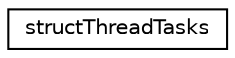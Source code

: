 digraph "Graphical Class Hierarchy"
{
  edge [fontname="Helvetica",fontsize="10",labelfontname="Helvetica",labelfontsize="10"];
  node [fontname="Helvetica",fontsize="10",shape=record];
  rankdir="LR";
  Node0 [label="structThreadTasks",height=0.2,width=0.4,color="black", fillcolor="white", style="filled",URL="$structstructThreadTasks.html"];
}
